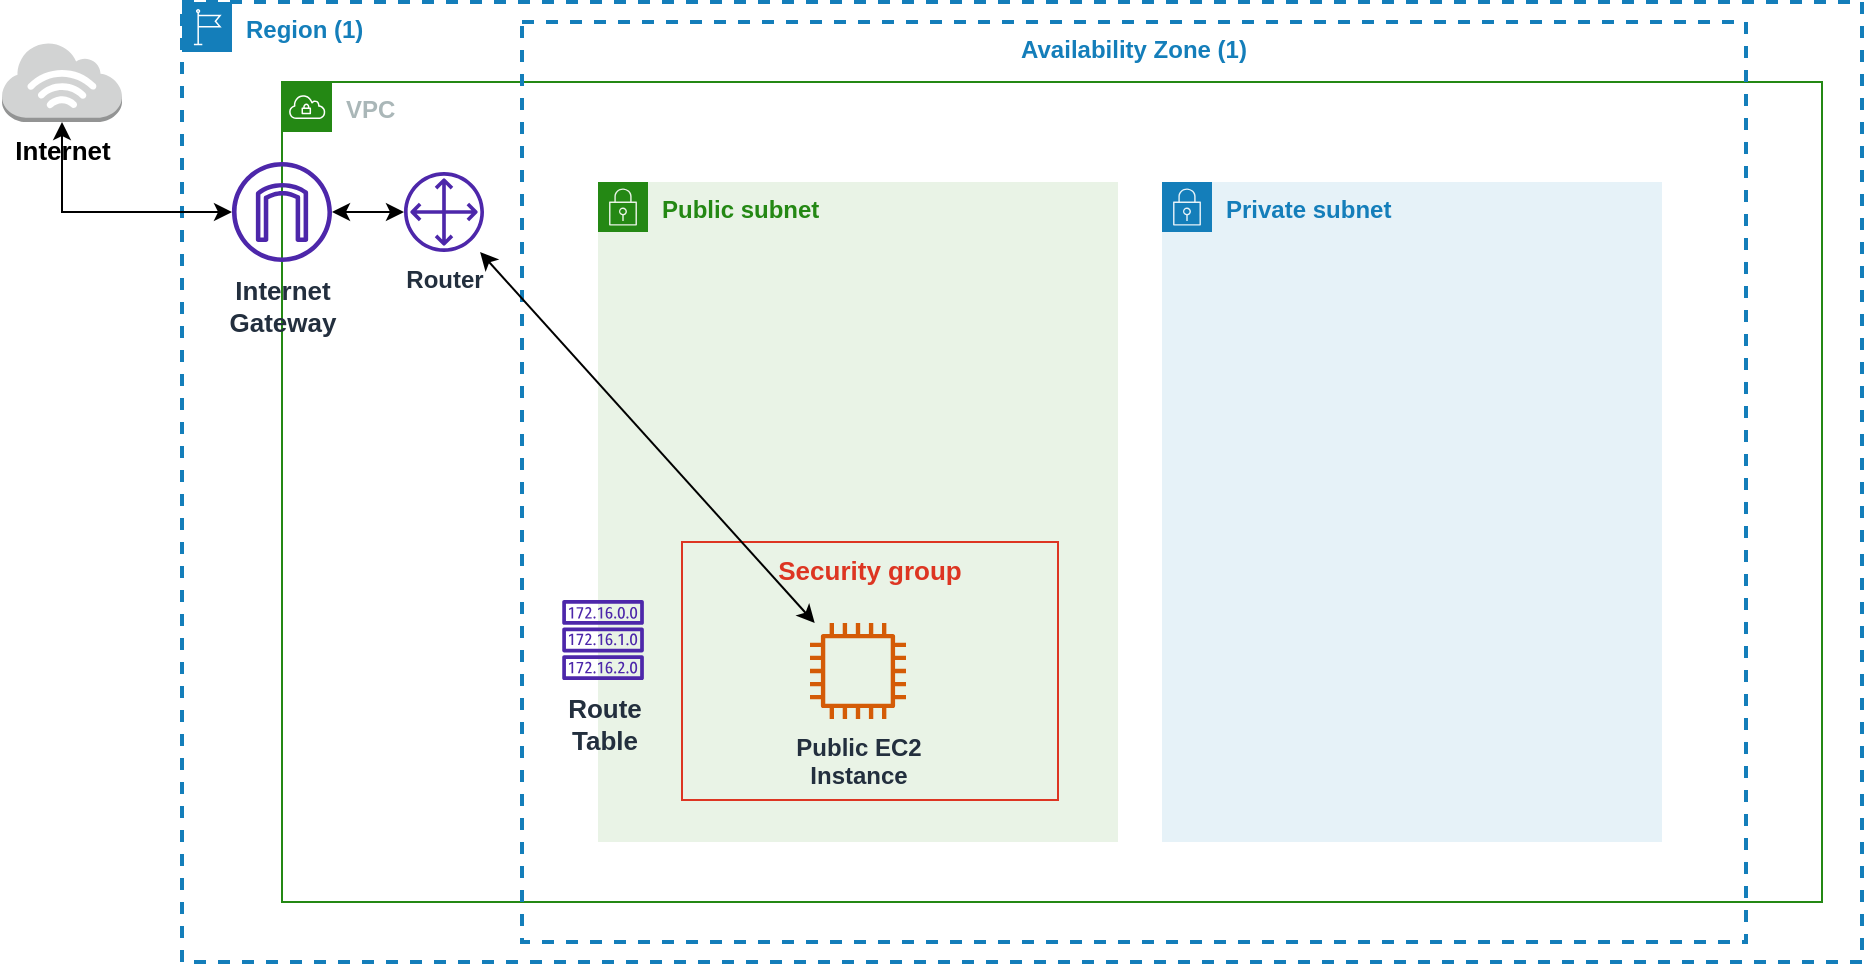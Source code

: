 <mxfile version="18.1.1" type="github">
  <diagram id="z-30bUCffygZpy31_x2s" name="internet-gateway">
    <mxGraphModel dx="983" dy="576" grid="1" gridSize="10" guides="1" tooltips="1" connect="1" arrows="1" fold="1" page="1" pageScale="1" pageWidth="827" pageHeight="1169" math="0" shadow="0">
      <root>
        <mxCell id="0" />
        <mxCell id="1" parent="0" />
        <mxCell id="2l_hlP95QKtVeVs8BIYT-2" value="&lt;b&gt;Region (1)&lt;/b&gt;" style="points=[[0,0],[0.25,0],[0.5,0],[0.75,0],[1,0],[1,0.25],[1,0.5],[1,0.75],[1,1],[0.75,1],[0.5,1],[0.25,1],[0,1],[0,0.75],[0,0.5],[0,0.25]];outlineConnect=0;gradientColor=none;html=1;whiteSpace=wrap;fontSize=12;fontStyle=0;container=1;pointerEvents=0;collapsible=0;recursiveResize=0;shape=mxgraph.aws4.group;grIcon=mxgraph.aws4.group_region;strokeColor=#147EBA;fillColor=none;verticalAlign=top;align=left;spacingLeft=30;fontColor=#147EBA;dashed=1;strokeWidth=2;" vertex="1" parent="1">
          <mxGeometry x="110" y="20" width="840" height="480" as="geometry" />
        </mxCell>
        <mxCell id="2l_hlP95QKtVeVs8BIYT-4" value="&lt;b&gt;VPC&lt;/b&gt;" style="points=[[0,0],[0.25,0],[0.5,0],[0.75,0],[1,0],[1,0.25],[1,0.5],[1,0.75],[1,1],[0.75,1],[0.5,1],[0.25,1],[0,1],[0,0.75],[0,0.5],[0,0.25]];outlineConnect=0;gradientColor=none;html=1;whiteSpace=wrap;fontSize=12;fontStyle=0;container=1;pointerEvents=0;collapsible=0;recursiveResize=0;shape=mxgraph.aws4.group;grIcon=mxgraph.aws4.group_vpc;strokeColor=#248814;fillColor=none;verticalAlign=top;align=left;spacingLeft=30;fontColor=#AAB7B8;dashed=0;" vertex="1" parent="2l_hlP95QKtVeVs8BIYT-2">
          <mxGeometry x="50" y="40" width="770" height="410" as="geometry" />
        </mxCell>
        <mxCell id="2l_hlP95QKtVeVs8BIYT-12" style="edgeStyle=orthogonalEdgeStyle;rounded=0;orthogonalLoop=1;jettySize=auto;html=1;fontSize=13;startArrow=classic;startFill=1;" edge="1" parent="2l_hlP95QKtVeVs8BIYT-4" source="2l_hlP95QKtVeVs8BIYT-9" target="2l_hlP95QKtVeVs8BIYT-11">
          <mxGeometry relative="1" as="geometry" />
        </mxCell>
        <mxCell id="2l_hlP95QKtVeVs8BIYT-9" value="&lt;b style=&quot;font-size: 13px;&quot;&gt;Internet&lt;br&gt;Gateway&lt;/b&gt;" style="sketch=0;outlineConnect=0;fontColor=#232F3E;gradientColor=none;fillColor=#4D27AA;strokeColor=none;dashed=0;verticalLabelPosition=bottom;verticalAlign=top;align=center;html=1;fontSize=12;fontStyle=0;aspect=fixed;pointerEvents=1;shape=mxgraph.aws4.internet_gateway;" vertex="1" parent="2l_hlP95QKtVeVs8BIYT-4">
          <mxGeometry x="-25" y="40" width="50" height="50" as="geometry" />
        </mxCell>
        <mxCell id="2l_hlP95QKtVeVs8BIYT-11" value="&lt;b&gt;Router&lt;/b&gt;" style="sketch=0;outlineConnect=0;fontColor=#232F3E;gradientColor=none;fillColor=#4D27AA;strokeColor=none;dashed=0;verticalLabelPosition=bottom;verticalAlign=top;align=center;html=1;fontSize=12;fontStyle=0;aspect=fixed;pointerEvents=1;shape=mxgraph.aws4.customer_gateway;" vertex="1" parent="2l_hlP95QKtVeVs8BIYT-4">
          <mxGeometry x="61" y="45" width="40" height="40" as="geometry" />
        </mxCell>
        <mxCell id="2l_hlP95QKtVeVs8BIYT-3" value="Availability Zone (1)" style="fillColor=none;strokeColor=#147EBA;dashed=1;verticalAlign=top;fontStyle=1;fontColor=#147EBA;strokeWidth=2;" vertex="1" parent="2l_hlP95QKtVeVs8BIYT-2">
          <mxGeometry x="170" y="10" width="612" height="460" as="geometry" />
        </mxCell>
        <mxCell id="2l_hlP95QKtVeVs8BIYT-6" value="&lt;b&gt;Public subnet&lt;/b&gt;" style="points=[[0,0],[0.25,0],[0.5,0],[0.75,0],[1,0],[1,0.25],[1,0.5],[1,0.75],[1,1],[0.75,1],[0.5,1],[0.25,1],[0,1],[0,0.75],[0,0.5],[0,0.25]];outlineConnect=0;gradientColor=none;html=1;whiteSpace=wrap;fontSize=12;fontStyle=0;container=1;pointerEvents=0;collapsible=0;recursiveResize=0;shape=mxgraph.aws4.group;grIcon=mxgraph.aws4.group_security_group;grStroke=0;strokeColor=#248814;fillColor=#E9F3E6;verticalAlign=top;align=left;spacingLeft=30;fontColor=#248814;dashed=0;" vertex="1" parent="2l_hlP95QKtVeVs8BIYT-2">
          <mxGeometry x="208" y="90" width="260" height="330" as="geometry" />
        </mxCell>
        <mxCell id="2l_hlP95QKtVeVs8BIYT-5" value="&lt;b&gt;Private subnet&lt;/b&gt;" style="points=[[0,0],[0.25,0],[0.5,0],[0.75,0],[1,0],[1,0.25],[1,0.5],[1,0.75],[1,1],[0.75,1],[0.5,1],[0.25,1],[0,1],[0,0.75],[0,0.5],[0,0.25]];outlineConnect=0;gradientColor=none;html=1;whiteSpace=wrap;fontSize=12;fontStyle=0;container=1;pointerEvents=0;collapsible=0;recursiveResize=0;shape=mxgraph.aws4.group;grIcon=mxgraph.aws4.group_security_group;grStroke=0;strokeColor=#147EBA;fillColor=#E6F2F8;verticalAlign=top;align=left;spacingLeft=30;fontColor=#147EBA;dashed=0;" vertex="1" parent="2l_hlP95QKtVeVs8BIYT-2">
          <mxGeometry x="490" y="90" width="250" height="330" as="geometry" />
        </mxCell>
        <mxCell id="2l_hlP95QKtVeVs8BIYT-10" value="&lt;b style=&quot;font-size: 13px;&quot;&gt;Route&lt;br&gt;Table&lt;/b&gt;" style="sketch=0;outlineConnect=0;fontColor=#232F3E;gradientColor=none;fillColor=#4D27AA;strokeColor=none;dashed=0;verticalLabelPosition=bottom;verticalAlign=top;align=center;html=1;fontSize=12;fontStyle=0;aspect=fixed;pointerEvents=1;shape=mxgraph.aws4.route_table;" vertex="1" parent="2l_hlP95QKtVeVs8BIYT-2">
          <mxGeometry x="190" y="299" width="41.05" height="40" as="geometry" />
        </mxCell>
        <mxCell id="2l_hlP95QKtVeVs8BIYT-13" value="Security group" style="fillColor=none;strokeColor=#DD3522;verticalAlign=top;fontStyle=1;fontColor=#DD3522;fontSize=13;" vertex="1" parent="2l_hlP95QKtVeVs8BIYT-2">
          <mxGeometry x="250" y="270" width="188" height="129" as="geometry" />
        </mxCell>
        <mxCell id="2l_hlP95QKtVeVs8BIYT-15" value="&lt;b&gt;Public EC2&lt;br&gt;Instance&lt;/b&gt;" style="sketch=0;outlineConnect=0;fontColor=#232F3E;gradientColor=none;fillColor=#D45B07;strokeColor=none;dashed=0;verticalLabelPosition=bottom;verticalAlign=top;align=center;html=1;fontSize=12;fontStyle=0;aspect=fixed;pointerEvents=1;shape=mxgraph.aws4.instance2;" vertex="1" parent="2l_hlP95QKtVeVs8BIYT-2">
          <mxGeometry x="314" y="310.5" width="48" height="48" as="geometry" />
        </mxCell>
        <mxCell id="2l_hlP95QKtVeVs8BIYT-19" style="rounded=0;orthogonalLoop=1;jettySize=auto;html=1;fontSize=13;startArrow=classic;startFill=1;" edge="1" parent="2l_hlP95QKtVeVs8BIYT-2" source="2l_hlP95QKtVeVs8BIYT-11" target="2l_hlP95QKtVeVs8BIYT-15">
          <mxGeometry relative="1" as="geometry" />
        </mxCell>
        <mxCell id="2l_hlP95QKtVeVs8BIYT-16" value="&lt;b&gt;Internet&lt;/b&gt;" style="outlineConnect=0;dashed=0;verticalLabelPosition=bottom;verticalAlign=top;align=center;html=1;shape=mxgraph.aws3.internet_3;fillColor=#D2D3D3;gradientColor=none;fontSize=13;strokeWidth=2;" vertex="1" parent="1">
          <mxGeometry x="20" y="40" width="60" height="40" as="geometry" />
        </mxCell>
        <mxCell id="2l_hlP95QKtVeVs8BIYT-17" style="edgeStyle=orthogonalEdgeStyle;rounded=0;orthogonalLoop=1;jettySize=auto;html=1;fontSize=13;startArrow=classic;startFill=1;" edge="1" parent="1" source="2l_hlP95QKtVeVs8BIYT-9" target="2l_hlP95QKtVeVs8BIYT-16">
          <mxGeometry relative="1" as="geometry" />
        </mxCell>
      </root>
    </mxGraphModel>
  </diagram>
</mxfile>
